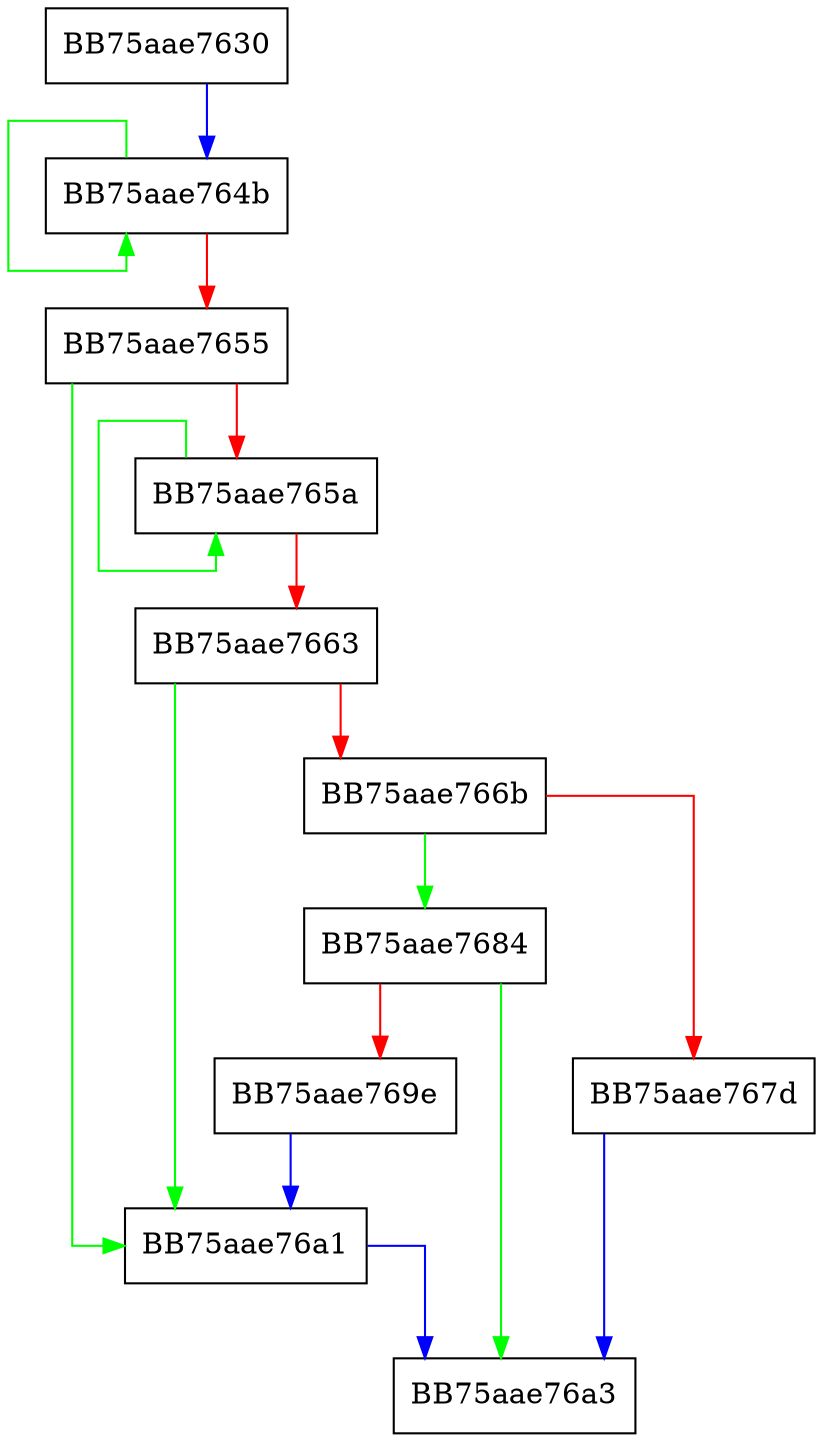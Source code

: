 digraph GetEFlagsFromPath {
  node [shape="box"];
  graph [splines=ortho];
  BB75aae7630 -> BB75aae764b [color="blue"];
  BB75aae764b -> BB75aae764b [color="green"];
  BB75aae764b -> BB75aae7655 [color="red"];
  BB75aae7655 -> BB75aae76a1 [color="green"];
  BB75aae7655 -> BB75aae765a [color="red"];
  BB75aae765a -> BB75aae765a [color="green"];
  BB75aae765a -> BB75aae7663 [color="red"];
  BB75aae7663 -> BB75aae76a1 [color="green"];
  BB75aae7663 -> BB75aae766b [color="red"];
  BB75aae766b -> BB75aae7684 [color="green"];
  BB75aae766b -> BB75aae767d [color="red"];
  BB75aae767d -> BB75aae76a3 [color="blue"];
  BB75aae7684 -> BB75aae76a3 [color="green"];
  BB75aae7684 -> BB75aae769e [color="red"];
  BB75aae769e -> BB75aae76a1 [color="blue"];
  BB75aae76a1 -> BB75aae76a3 [color="blue"];
}